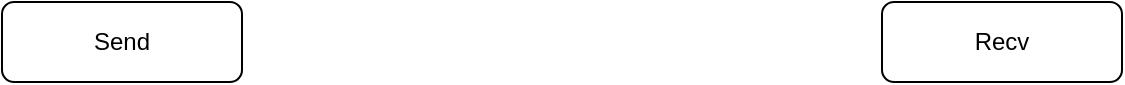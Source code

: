 <mxfile version="22.1.17" type="github">
  <diagram name="Page-1" id="pQDI-3YU36X5-vxIq4Wm">
    <mxGraphModel dx="954" dy="606" grid="1" gridSize="10" guides="1" tooltips="1" connect="1" arrows="1" fold="1" page="1" pageScale="1" pageWidth="850" pageHeight="1100" math="0" shadow="0">
      <root>
        <mxCell id="0" />
        <mxCell id="1" parent="0" />
        <mxCell id="TKzZLTsHEMrM8-OEGgOA-1" value="Send" style="rounded=1;whiteSpace=wrap;html=1;" vertex="1" parent="1">
          <mxGeometry x="80" y="120" width="120" height="40" as="geometry" />
        </mxCell>
        <mxCell id="TKzZLTsHEMrM8-OEGgOA-2" value="Recv" style="rounded=1;whiteSpace=wrap;html=1;" vertex="1" parent="1">
          <mxGeometry x="520" y="120" width="120" height="40" as="geometry" />
        </mxCell>
      </root>
    </mxGraphModel>
  </diagram>
</mxfile>
